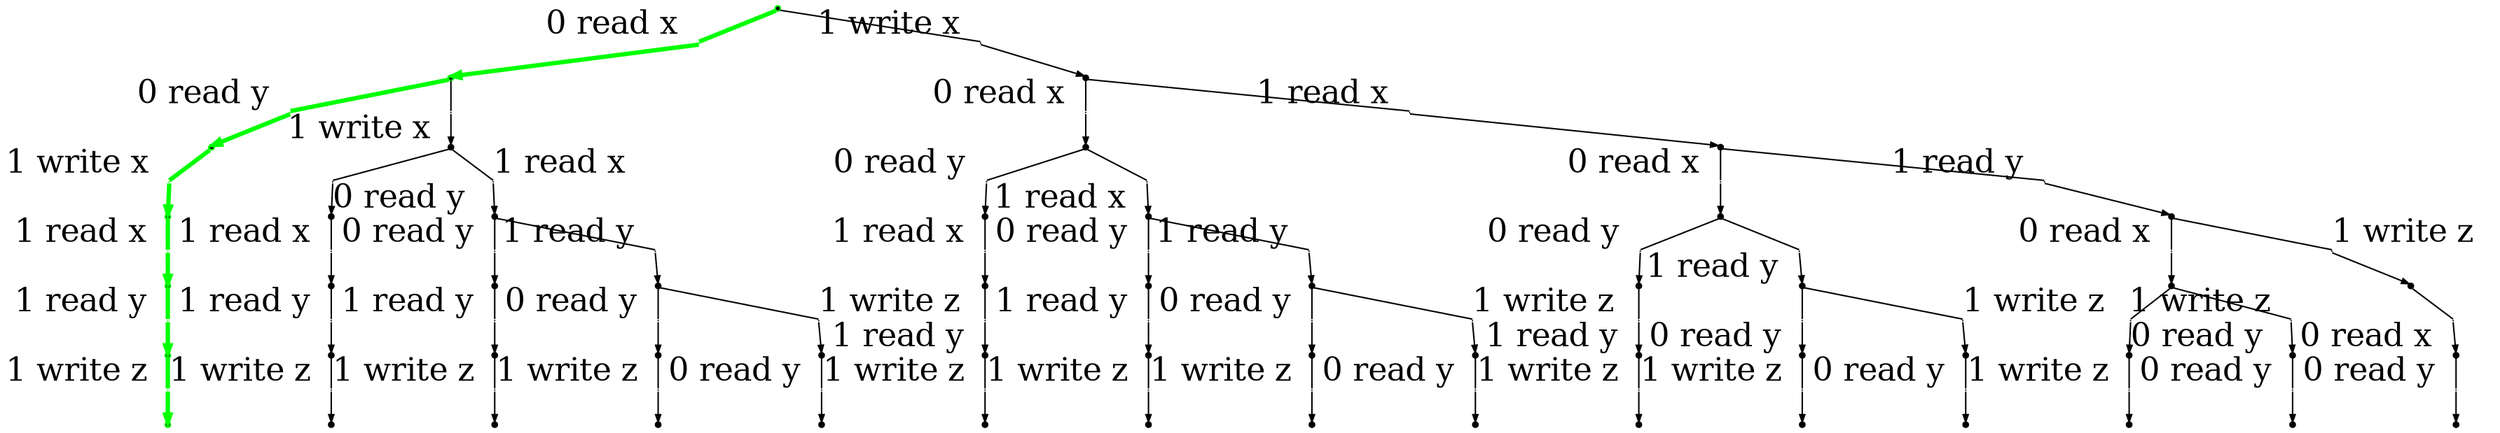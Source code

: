 digraph "" {
	graph [directed=True,
		dpi=300,
		forcelabels=True,
		nodesep=1.5,
		ordering=out,
		rankdir=TB,
		ranksep=0.3,
		"strict"=False
	];
	node [color=black,
		fillcolor=black,
		fixedsize=true,
		fontsize=22,
		height=.05,
		shape=point,
		style=filled,
		width=.05
	];
	edge [arrowsize=0.5,
		color=black,
		fontname="Ubuntu Code",
		fontsize=22,
		penwidth=1,
		weight=100
	];
	s	 [color=green];
	"_instr_s.0"	 [color=green,
		width=0,
		xlabel="0 read x  "];
	s -> "_instr_s.0"	 [color=green,
		dir=none,
		penwidth=3];
	"_instr_s.1"	 [width=0,
		xlabel="1 write x  "];
	s -> "_instr_s.1"	 [dir=none];
	"s.0"	 [color=green];
	"_instr_s.0.0"	 [color=green,
		width=0,
		xlabel="0 read y  "];
	"s.0" -> "_instr_s.0.0"	 [color=green,
		dir=none,
		penwidth=3];
	"_instr_s.0.1"	 [width=0,
		xlabel="1 write x  "];
	"s.0" -> "_instr_s.0.1"	 [dir=none];
	"_instr_s.0" -> "s.0"	 [color=green,
		penwidth=3];
	"s.0.0"	 [color=green];
	"_instr_s.0.0.1"	 [color=green,
		width=0,
		xlabel="1 write x  "];
	"s.0.0" -> "_instr_s.0.0.1"	 [color=green,
		dir=none,
		penwidth=3];
	"_instr_s.0.0" -> "s.0.0"	 [color=green,
		penwidth=3];
	"s.0.0.1"	 [color=green];
	"_instr_s.0.0.1.1"	 [color=green,
		width=0,
		xlabel="1 read x  "];
	"s.0.0.1" -> "_instr_s.0.0.1.1"	 [color=green,
		dir=none,
		penwidth=3];
	"_instr_s.0.0.1" -> "s.0.0.1"	 [color=green,
		penwidth=3];
	"s.0.0.1.1"	 [color=green];
	"_instr_s.0.0.1.1.1"	 [color=green,
		width=0,
		xlabel="1 read y  "];
	"s.0.0.1.1" -> "_instr_s.0.0.1.1.1"	 [color=green,
		dir=none,
		penwidth=3];
	"_instr_s.0.0.1.1" -> "s.0.0.1.1"	 [color=green,
		penwidth=3];
	"s.0.0.1.1.1"	 [color=green];
	"_instr_s.0.0.1.1.1.1"	 [color=green,
		width=0,
		xlabel="1 write z  "];
	"s.0.0.1.1.1" -> "_instr_s.0.0.1.1.1.1"	 [color=green,
		dir=none,
		penwidth=3];
	"_instr_s.0.0.1.1.1" -> "s.0.0.1.1.1"	 [color=green,
		penwidth=3];
	"s.0.0.1.1.1.1"	 [color=green];
	"_instr_s.0.0.1.1.1.1" -> "s.0.0.1.1.1.1"	 [color=green,
		penwidth=3];
	"_instr_s.0.1.0"	 [width=0,
		xlabel="0 read y  "];
	"s.0.1" -> "_instr_s.0.1.0"	 [dir=none];
	"_instr_s.0.1.1"	 [width=0,
		xlabel="1 read x  "];
	"s.0.1" -> "_instr_s.0.1.1"	 [dir=none];
	"_instr_s.0.1" -> "s.0.1";
	"_instr_s.0.1.0.1"	 [width=0,
		xlabel="1 read x  "];
	"s.0.1.0" -> "_instr_s.0.1.0.1"	 [dir=none];
	"_instr_s.0.1.0" -> "s.0.1.0";
	"_instr_s.0.1.0.1.1"	 [width=0,
		xlabel="1 read y  "];
	"s.0.1.0.1" -> "_instr_s.0.1.0.1.1"	 [dir=none];
	"_instr_s.0.1.0.1" -> "s.0.1.0.1";
	"_instr_s.0.1.0.1.1.1"	 [width=0,
		xlabel="1 write z  "];
	"s.0.1.0.1.1" -> "_instr_s.0.1.0.1.1.1"	 [dir=none];
	"_instr_s.0.1.0.1.1" -> "s.0.1.0.1.1";
	"_instr_s.0.1.0.1.1.1" -> "s.0.1.0.1.1.1";
	"_instr_s.0.1.1.0"	 [width=0,
		xlabel="0 read y  "];
	"s.0.1.1" -> "_instr_s.0.1.1.0"	 [dir=none];
	"_instr_s.0.1.1.1"	 [width=0,
		xlabel="1 read y  "];
	"s.0.1.1" -> "_instr_s.0.1.1.1"	 [dir=none];
	"_instr_s.0.1.1" -> "s.0.1.1";
	"_instr_s.0.1.1.0.1"	 [width=0,
		xlabel="1 read y  "];
	"s.0.1.1.0" -> "_instr_s.0.1.1.0.1"	 [dir=none];
	"_instr_s.0.1.1.0" -> "s.0.1.1.0";
	"_instr_s.0.1.1.0.1.1"	 [width=0,
		xlabel="1 write z  "];
	"s.0.1.1.0.1" -> "_instr_s.0.1.1.0.1.1"	 [dir=none];
	"_instr_s.0.1.1.0.1" -> "s.0.1.1.0.1";
	"_instr_s.0.1.1.0.1.1" -> "s.0.1.1.0.1.1";
	"_instr_s.0.1.1.1.0"	 [width=0,
		xlabel="0 read y  "];
	"s.0.1.1.1" -> "_instr_s.0.1.1.1.0"	 [dir=none];
	"_instr_s.0.1.1.1.1"	 [width=0,
		xlabel="1 write z  "];
	"s.0.1.1.1" -> "_instr_s.0.1.1.1.1"	 [dir=none];
	"_instr_s.0.1.1.1" -> "s.0.1.1.1";
	"_instr_s.0.1.1.1.0.1"	 [width=0,
		xlabel="1 write z  "];
	"s.0.1.1.1.0" -> "_instr_s.0.1.1.1.0.1"	 [dir=none];
	"_instr_s.0.1.1.1.0" -> "s.0.1.1.1.0";
	"_instr_s.0.1.1.1.0.1" -> "s.0.1.1.1.0.1";
	"_instr_s.0.1.1.1.1.0"	 [width=0,
		xlabel="0 read y  "];
	"s.0.1.1.1.1" -> "_instr_s.0.1.1.1.1.0"	 [dir=none];
	"_instr_s.0.1.1.1.1" -> "s.0.1.1.1.1";
	"_instr_s.0.1.1.1.1.0" -> "s.0.1.1.1.1.0";
	"_instr_s.1.0"	 [width=0,
		xlabel="0 read x  "];
	"s.1" -> "_instr_s.1.0"	 [dir=none];
	"_instr_s.1.1"	 [width=0,
		xlabel="1 read x  "];
	"s.1" -> "_instr_s.1.1"	 [dir=none];
	"_instr_s.1" -> "s.1";
	"_instr_s.1.0.0"	 [width=0,
		xlabel="0 read y  "];
	"s.1.0" -> "_instr_s.1.0.0"	 [dir=none];
	"_instr_s.1.0.1"	 [width=0,
		xlabel="1 read x  "];
	"s.1.0" -> "_instr_s.1.0.1"	 [dir=none];
	"_instr_s.1.0" -> "s.1.0";
	"_instr_s.1.0.0.1"	 [width=0,
		xlabel="1 read x  "];
	"s.1.0.0" -> "_instr_s.1.0.0.1"	 [dir=none];
	"_instr_s.1.0.0" -> "s.1.0.0";
	"_instr_s.1.0.0.1.1"	 [width=0,
		xlabel="1 read y  "];
	"s.1.0.0.1" -> "_instr_s.1.0.0.1.1"	 [dir=none];
	"_instr_s.1.0.0.1" -> "s.1.0.0.1";
	"_instr_s.1.0.0.1.1.1"	 [width=0,
		xlabel="1 write z  "];
	"s.1.0.0.1.1" -> "_instr_s.1.0.0.1.1.1"	 [dir=none];
	"_instr_s.1.0.0.1.1" -> "s.1.0.0.1.1";
	"_instr_s.1.0.0.1.1.1" -> "s.1.0.0.1.1.1";
	"_instr_s.1.0.1.0"	 [width=0,
		xlabel="0 read y  "];
	"s.1.0.1" -> "_instr_s.1.0.1.0"	 [dir=none];
	"_instr_s.1.0.1.1"	 [width=0,
		xlabel="1 read y  "];
	"s.1.0.1" -> "_instr_s.1.0.1.1"	 [dir=none];
	"_instr_s.1.0.1" -> "s.1.0.1";
	"_instr_s.1.0.1.0.1"	 [width=0,
		xlabel="1 read y  "];
	"s.1.0.1.0" -> "_instr_s.1.0.1.0.1"	 [dir=none];
	"_instr_s.1.0.1.0" -> "s.1.0.1.0";
	"_instr_s.1.0.1.0.1.1"	 [width=0,
		xlabel="1 write z  "];
	"s.1.0.1.0.1" -> "_instr_s.1.0.1.0.1.1"	 [dir=none];
	"_instr_s.1.0.1.0.1" -> "s.1.0.1.0.1";
	"_instr_s.1.0.1.0.1.1" -> "s.1.0.1.0.1.1";
	"_instr_s.1.0.1.1.0"	 [width=0,
		xlabel="0 read y  "];
	"s.1.0.1.1" -> "_instr_s.1.0.1.1.0"	 [dir=none];
	"_instr_s.1.0.1.1.1"	 [width=0,
		xlabel="1 write z  "];
	"s.1.0.1.1" -> "_instr_s.1.0.1.1.1"	 [dir=none];
	"_instr_s.1.0.1.1" -> "s.1.0.1.1";
	"_instr_s.1.0.1.1.0.1"	 [width=0,
		xlabel="1 write z  "];
	"s.1.0.1.1.0" -> "_instr_s.1.0.1.1.0.1"	 [dir=none];
	"_instr_s.1.0.1.1.0" -> "s.1.0.1.1.0";
	"_instr_s.1.0.1.1.0.1" -> "s.1.0.1.1.0.1";
	"_instr_s.1.0.1.1.1.0"	 [width=0,
		xlabel="0 read y  "];
	"s.1.0.1.1.1" -> "_instr_s.1.0.1.1.1.0"	 [dir=none];
	"_instr_s.1.0.1.1.1" -> "s.1.0.1.1.1";
	"_instr_s.1.0.1.1.1.0" -> "s.1.0.1.1.1.0";
	"_instr_s.1.1.0"	 [width=0,
		xlabel="0 read x  "];
	"s.1.1" -> "_instr_s.1.1.0"	 [dir=none];
	"_instr_s.1.1.1"	 [width=0,
		xlabel="1 read y  "];
	"s.1.1" -> "_instr_s.1.1.1"	 [dir=none];
	"_instr_s.1.1" -> "s.1.1";
	"_instr_s.1.1.0.0"	 [width=0,
		xlabel="0 read y  "];
	"s.1.1.0" -> "_instr_s.1.1.0.0"	 [dir=none];
	"_instr_s.1.1.0.1"	 [width=0,
		xlabel="1 read y  "];
	"s.1.1.0" -> "_instr_s.1.1.0.1"	 [dir=none];
	"_instr_s.1.1.0" -> "s.1.1.0";
	"_instr_s.1.1.0.0.1"	 [width=0,
		xlabel="1 read y  "];
	"s.1.1.0.0" -> "_instr_s.1.1.0.0.1"	 [dir=none];
	"_instr_s.1.1.0.0" -> "s.1.1.0.0";
	"_instr_s.1.1.0.0.1.1"	 [width=0,
		xlabel="1 write z  "];
	"s.1.1.0.0.1" -> "_instr_s.1.1.0.0.1.1"	 [dir=none];
	"_instr_s.1.1.0.0.1" -> "s.1.1.0.0.1";
	"_instr_s.1.1.0.0.1.1" -> "s.1.1.0.0.1.1";
	"_instr_s.1.1.0.1.0"	 [width=0,
		xlabel="0 read y  "];
	"s.1.1.0.1" -> "_instr_s.1.1.0.1.0"	 [dir=none];
	"_instr_s.1.1.0.1.1"	 [width=0,
		xlabel="1 write z  "];
	"s.1.1.0.1" -> "_instr_s.1.1.0.1.1"	 [dir=none];
	"_instr_s.1.1.0.1" -> "s.1.1.0.1";
	"_instr_s.1.1.0.1.0.1"	 [width=0,
		xlabel="1 write z  "];
	"s.1.1.0.1.0" -> "_instr_s.1.1.0.1.0.1"	 [dir=none];
	"_instr_s.1.1.0.1.0" -> "s.1.1.0.1.0";
	"_instr_s.1.1.0.1.0.1" -> "s.1.1.0.1.0.1";
	"_instr_s.1.1.0.1.1.0"	 [width=0,
		xlabel="0 read y  "];
	"s.1.1.0.1.1" -> "_instr_s.1.1.0.1.1.0"	 [dir=none];
	"_instr_s.1.1.0.1.1" -> "s.1.1.0.1.1";
	"_instr_s.1.1.0.1.1.0" -> "s.1.1.0.1.1.0";
	"_instr_s.1.1.1.0"	 [width=0,
		xlabel="0 read x  "];
	"s.1.1.1" -> "_instr_s.1.1.1.0"	 [dir=none];
	"_instr_s.1.1.1.1"	 [width=0,
		xlabel="1 write z  "];
	"s.1.1.1" -> "_instr_s.1.1.1.1"	 [dir=none];
	"_instr_s.1.1.1" -> "s.1.1.1";
	"_instr_s.1.1.1.0.0"	 [width=0,
		xlabel="0 read y  "];
	"s.1.1.1.0" -> "_instr_s.1.1.1.0.0"	 [dir=none];
	"_instr_s.1.1.1.0.1"	 [width=0,
		xlabel="1 write z  "];
	"s.1.1.1.0" -> "_instr_s.1.1.1.0.1"	 [dir=none];
	"_instr_s.1.1.1.0" -> "s.1.1.1.0";
	"_instr_s.1.1.1.0.0.1"	 [width=0,
		xlabel="1 write z  "];
	"s.1.1.1.0.0" -> "_instr_s.1.1.1.0.0.1"	 [dir=none];
	"_instr_s.1.1.1.0.0" -> "s.1.1.1.0.0";
	"_instr_s.1.1.1.0.0.1" -> "s.1.1.1.0.0.1";
	"_instr_s.1.1.1.0.1.0"	 [width=0,
		xlabel="0 read y  "];
	"s.1.1.1.0.1" -> "_instr_s.1.1.1.0.1.0"	 [dir=none];
	"_instr_s.1.1.1.0.1" -> "s.1.1.1.0.1";
	"_instr_s.1.1.1.0.1.0" -> "s.1.1.1.0.1.0";
	"_instr_s.1.1.1.1.0"	 [width=0,
		xlabel="0 read x  "];
	"s.1.1.1.1" -> "_instr_s.1.1.1.1.0"	 [dir=none];
	"_instr_s.1.1.1.1" -> "s.1.1.1.1";
	"_instr_s.1.1.1.1.0.0"	 [width=0,
		xlabel="0 read y  "];
	"s.1.1.1.1.0" -> "_instr_s.1.1.1.1.0.0"	 [dir=none];
	"_instr_s.1.1.1.1.0" -> "s.1.1.1.1.0";
	"_instr_s.1.1.1.1.0.0" -> "s.1.1.1.1.0.0";
}
